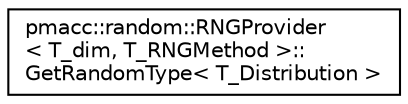 digraph "Graphical Class Hierarchy"
{
 // LATEX_PDF_SIZE
  edge [fontname="Helvetica",fontsize="10",labelfontname="Helvetica",labelfontsize="10"];
  node [fontname="Helvetica",fontsize="10",shape=record];
  rankdir="LR";
  Node0 [label="pmacc::random::RNGProvider\l\< T_dim, T_RNGMethod \>::\lGetRandomType\< T_Distribution \>",height=0.2,width=0.4,color="black", fillcolor="white", style="filled",URL="$structpmacc_1_1random_1_1_r_n_g_provider_1_1_get_random_type.html",tooltip=" "];
}
